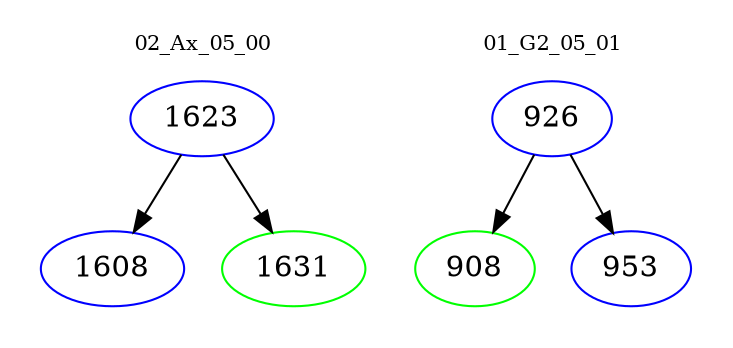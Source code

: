 digraph{
subgraph cluster_0 {
color = white
label = "02_Ax_05_00";
fontsize=10;
T0_1623 [label="1623", color="blue"]
T0_1623 -> T0_1608 [color="black"]
T0_1608 [label="1608", color="blue"]
T0_1623 -> T0_1631 [color="black"]
T0_1631 [label="1631", color="green"]
}
subgraph cluster_1 {
color = white
label = "01_G2_05_01";
fontsize=10;
T1_926 [label="926", color="blue"]
T1_926 -> T1_908 [color="black"]
T1_908 [label="908", color="green"]
T1_926 -> T1_953 [color="black"]
T1_953 [label="953", color="blue"]
}
}
